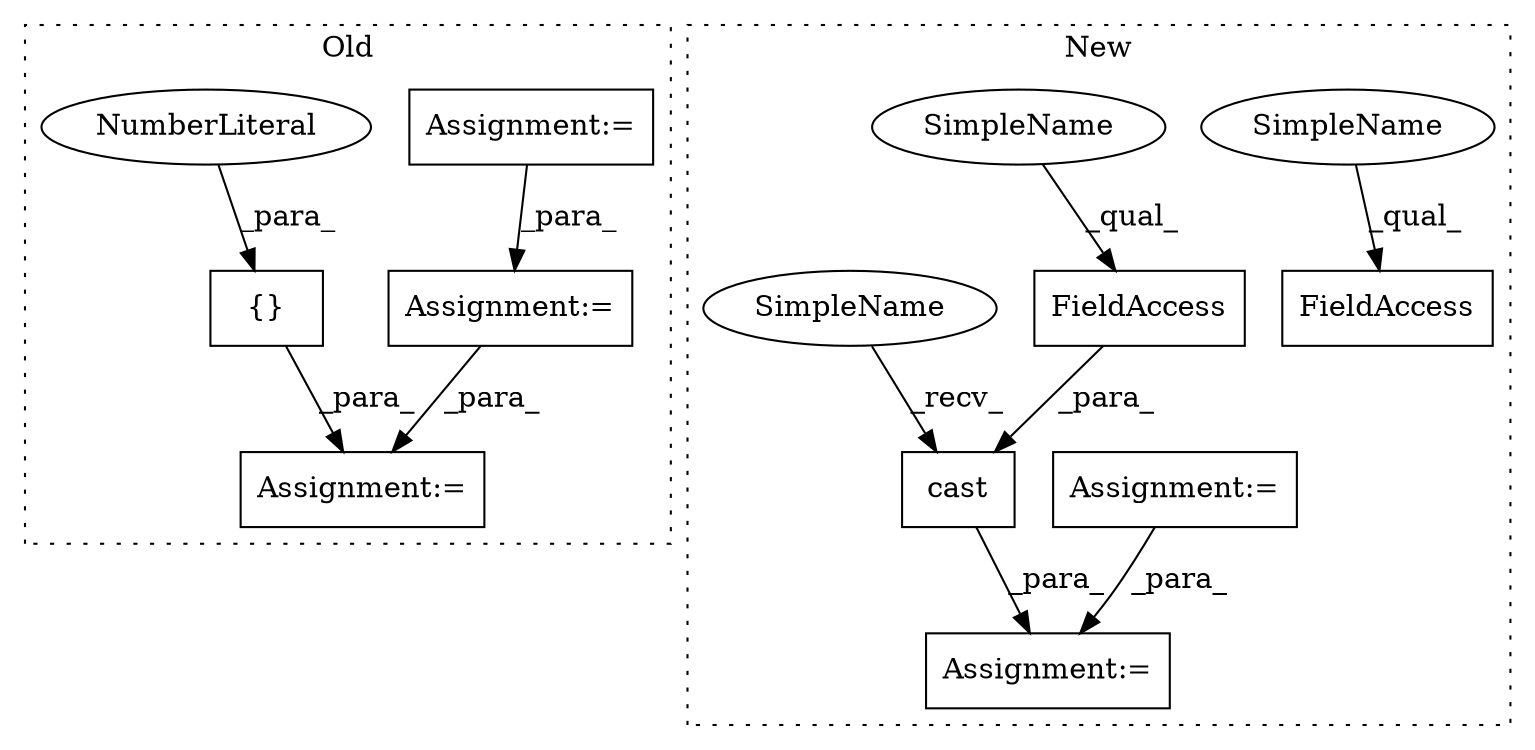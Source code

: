 digraph G {
subgraph cluster0 {
1 [label="{}" a="4" s="3534,3566" l="1,1" shape="box"];
7 [label="Assignment:=" a="7" s="3648" l="1" shape="box"];
8 [label="Assignment:=" a="7" s="3344" l="1" shape="box"];
9 [label="NumberLiteral" a="34" s="3565" l="1" shape="ellipse"];
10 [label="Assignment:=" a="7" s="3419" l="1" shape="box"];
label = "Old";
style="dotted";
}
subgraph cluster1 {
2 [label="cast" a="32" s="3192,3220" l="5,1" shape="box"];
3 [label="Assignment:=" a="7" s="3570" l="1" shape="box"];
4 [label="FieldAccess" a="22" s="3204" l="16" shape="box"];
5 [label="FieldAccess" a="22" s="3358" l="18" shape="box"];
6 [label="Assignment:=" a="7" s="3357" l="1" shape="box"];
11 [label="SimpleName" a="42" s="3358" l="10" shape="ellipse"];
12 [label="SimpleName" a="42" s="3204" l="10" shape="ellipse"];
13 [label="SimpleName" a="42" s="3181" l="10" shape="ellipse"];
label = "New";
style="dotted";
}
1 -> 7 [label="_para_"];
2 -> 3 [label="_para_"];
4 -> 2 [label="_para_"];
6 -> 3 [label="_para_"];
8 -> 10 [label="_para_"];
9 -> 1 [label="_para_"];
10 -> 7 [label="_para_"];
11 -> 5 [label="_qual_"];
12 -> 4 [label="_qual_"];
13 -> 2 [label="_recv_"];
}